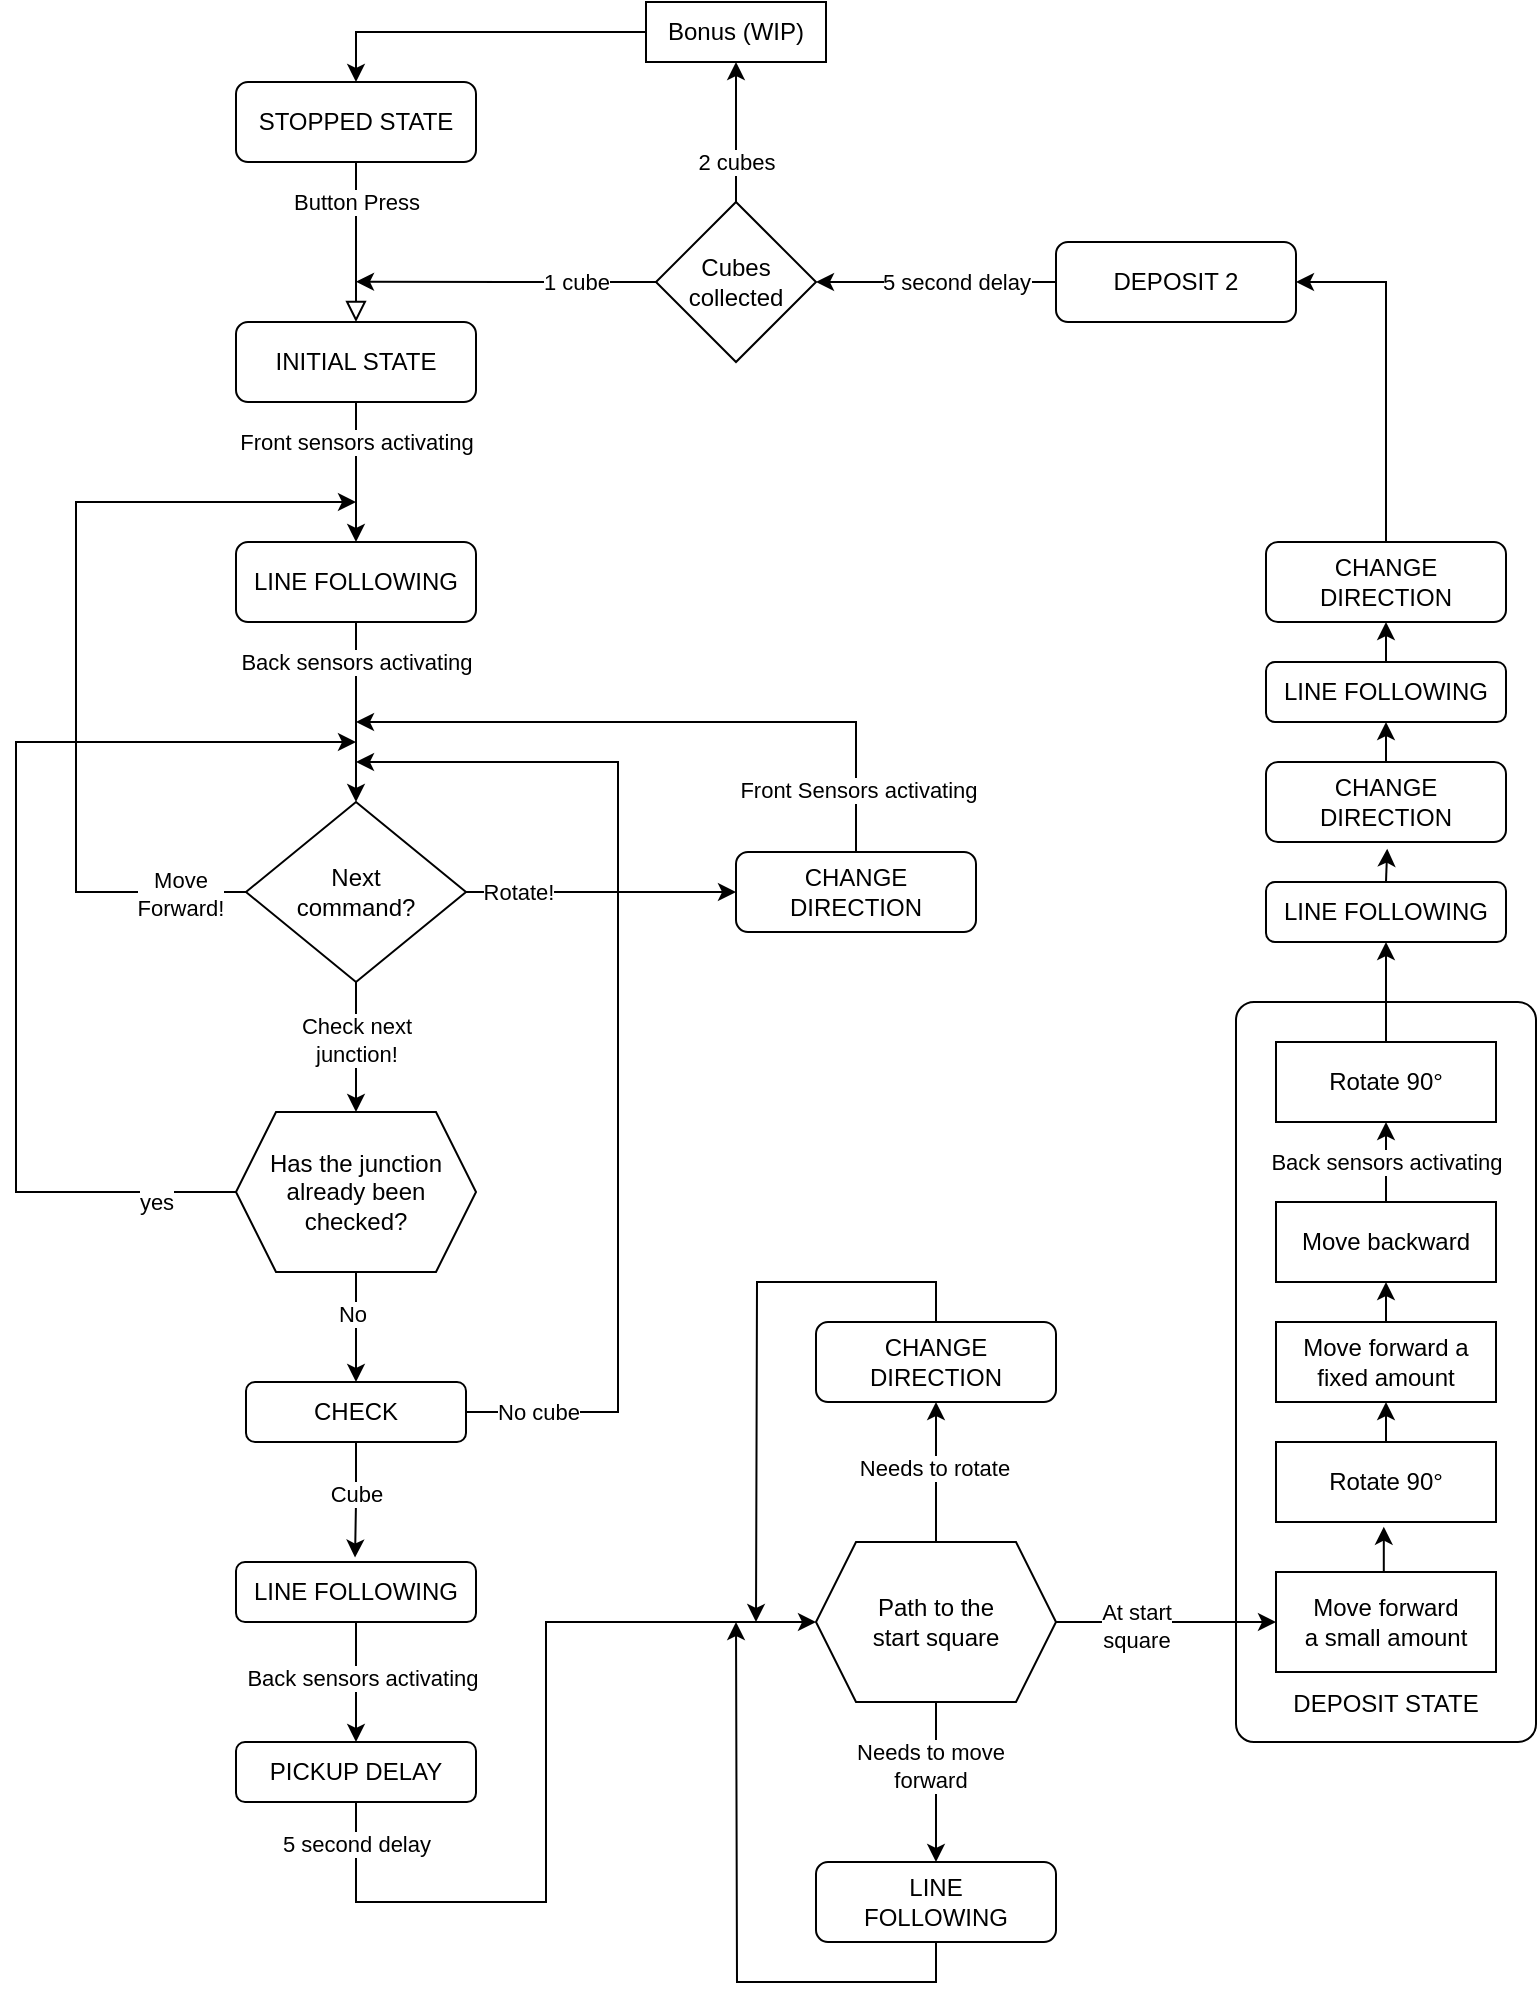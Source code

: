 <mxfile version="22.1.2" type="device">
  <diagram id="C5RBs43oDa-KdzZeNtuy" name="Page-1">
    <mxGraphModel dx="1195" dy="698" grid="1" gridSize="10" guides="1" tooltips="1" connect="1" arrows="1" fold="1" page="1" pageScale="1" pageWidth="827" pageHeight="1169" math="0" shadow="0">
      <root>
        <mxCell id="WIyWlLk6GJQsqaUBKTNV-0" />
        <mxCell id="WIyWlLk6GJQsqaUBKTNV-1" parent="WIyWlLk6GJQsqaUBKTNV-0" />
        <mxCell id="7er4wkN931L5qloyh4-r-80" value="&lt;br&gt;&lt;br&gt;&lt;br&gt;&lt;br&gt;&lt;br&gt;&lt;br&gt;&lt;br&gt;&lt;br&gt;&lt;br&gt;&lt;br&gt;&lt;br&gt;&lt;br&gt;&lt;br&gt;&lt;br&gt;&lt;br&gt;&lt;br&gt;&lt;br&gt;&lt;br&gt;&lt;br&gt;&lt;br&gt;&lt;br&gt;&lt;br&gt;&lt;br&gt;DEPOSIT STATE" style="rounded=1;whiteSpace=wrap;html=1;arcSize=6;" parent="WIyWlLk6GJQsqaUBKTNV-1" vertex="1">
          <mxGeometry x="660" y="510" width="150" height="370" as="geometry" />
        </mxCell>
        <mxCell id="WIyWlLk6GJQsqaUBKTNV-2" value="" style="rounded=0;html=1;jettySize=auto;orthogonalLoop=1;fontSize=11;endArrow=block;endFill=0;endSize=8;strokeWidth=1;shadow=0;labelBackgroundColor=none;edgeStyle=orthogonalEdgeStyle;entryX=0.5;entryY=0;entryDx=0;entryDy=0;" parent="WIyWlLk6GJQsqaUBKTNV-1" source="WIyWlLk6GJQsqaUBKTNV-3" target="7er4wkN931L5qloyh4-r-3" edge="1">
          <mxGeometry relative="1" as="geometry">
            <mxPoint x="90" y="250" as="targetPoint" />
          </mxGeometry>
        </mxCell>
        <mxCell id="7er4wkN931L5qloyh4-r-0" value="Button Press" style="edgeLabel;html=1;align=center;verticalAlign=middle;resizable=0;points=[];" parent="WIyWlLk6GJQsqaUBKTNV-2" vertex="1" connectable="0">
          <mxGeometry x="0.08" y="-1" relative="1" as="geometry">
            <mxPoint x="1" y="-23" as="offset" />
          </mxGeometry>
        </mxCell>
        <mxCell id="WIyWlLk6GJQsqaUBKTNV-3" value="STOPPED STATE" style="rounded=1;whiteSpace=wrap;html=1;fontSize=12;glass=0;strokeWidth=1;shadow=0;" parent="WIyWlLk6GJQsqaUBKTNV-1" vertex="1">
          <mxGeometry x="160" y="50" width="120" height="40" as="geometry" />
        </mxCell>
        <mxCell id="WIyWlLk6GJQsqaUBKTNV-9" value="Yes" style="edgeStyle=orthogonalEdgeStyle;rounded=0;html=1;jettySize=auto;orthogonalLoop=1;fontSize=11;endArrow=block;endFill=0;endSize=8;strokeWidth=1;shadow=0;labelBackgroundColor=none;" parent="WIyWlLk6GJQsqaUBKTNV-1" edge="1">
          <mxGeometry y="10" relative="1" as="geometry">
            <mxPoint as="offset" />
            <mxPoint x="320" y="330" as="targetPoint" />
          </mxGeometry>
        </mxCell>
        <mxCell id="7er4wkN931L5qloyh4-r-4" style="edgeStyle=orthogonalEdgeStyle;rounded=0;orthogonalLoop=1;jettySize=auto;html=1;exitX=0.5;exitY=1;exitDx=0;exitDy=0;entryX=0.5;entryY=0;entryDx=0;entryDy=0;" parent="WIyWlLk6GJQsqaUBKTNV-1" source="7er4wkN931L5qloyh4-r-3" target="7er4wkN931L5qloyh4-r-7" edge="1">
          <mxGeometry relative="1" as="geometry">
            <mxPoint x="219.857" y="280" as="targetPoint" />
          </mxGeometry>
        </mxCell>
        <mxCell id="7er4wkN931L5qloyh4-r-9" value="Front sensors activating" style="edgeLabel;html=1;align=center;verticalAlign=middle;resizable=0;points=[];" parent="7er4wkN931L5qloyh4-r-4" vertex="1" connectable="0">
          <mxGeometry x="-0.352" y="-1" relative="1" as="geometry">
            <mxPoint x="1" y="-3" as="offset" />
          </mxGeometry>
        </mxCell>
        <mxCell id="7er4wkN931L5qloyh4-r-3" value="INITIAL STATE" style="rounded=1;whiteSpace=wrap;html=1;" parent="WIyWlLk6GJQsqaUBKTNV-1" vertex="1">
          <mxGeometry x="160" y="170" width="120" height="40" as="geometry" />
        </mxCell>
        <mxCell id="7er4wkN931L5qloyh4-r-12" style="edgeStyle=orthogonalEdgeStyle;rounded=0;orthogonalLoop=1;jettySize=auto;html=1;exitX=0.5;exitY=1;exitDx=0;exitDy=0;entryX=0.5;entryY=0;entryDx=0;entryDy=0;" parent="WIyWlLk6GJQsqaUBKTNV-1" source="7er4wkN931L5qloyh4-r-7" target="7er4wkN931L5qloyh4-r-13" edge="1">
          <mxGeometry relative="1" as="geometry">
            <mxPoint x="219.857" y="390" as="targetPoint" />
          </mxGeometry>
        </mxCell>
        <mxCell id="7er4wkN931L5qloyh4-r-14" value="Back sensors activating" style="edgeLabel;html=1;align=center;verticalAlign=middle;resizable=0;points=[];" parent="7er4wkN931L5qloyh4-r-12" vertex="1" connectable="0">
          <mxGeometry x="-0.114" y="-2" relative="1" as="geometry">
            <mxPoint x="2" y="-20" as="offset" />
          </mxGeometry>
        </mxCell>
        <mxCell id="7er4wkN931L5qloyh4-r-7" value="LINE FOLLOWING" style="rounded=1;whiteSpace=wrap;html=1;" parent="WIyWlLk6GJQsqaUBKTNV-1" vertex="1">
          <mxGeometry x="160" y="280" width="120" height="40" as="geometry" />
        </mxCell>
        <mxCell id="7er4wkN931L5qloyh4-r-15" style="edgeStyle=orthogonalEdgeStyle;rounded=0;orthogonalLoop=1;jettySize=auto;html=1;exitX=1;exitY=0.5;exitDx=0;exitDy=0;entryX=0;entryY=0.5;entryDx=0;entryDy=0;" parent="WIyWlLk6GJQsqaUBKTNV-1" source="7er4wkN931L5qloyh4-r-13" target="7er4wkN931L5qloyh4-r-17" edge="1">
          <mxGeometry relative="1" as="geometry">
            <mxPoint x="350" y="435.286" as="targetPoint" />
          </mxGeometry>
        </mxCell>
        <mxCell id="7er4wkN931L5qloyh4-r-16" value="Rotate!" style="edgeLabel;html=1;align=center;verticalAlign=middle;resizable=0;points=[];" parent="7er4wkN931L5qloyh4-r-15" vertex="1" connectable="0">
          <mxGeometry x="-0.193" y="-1" relative="1" as="geometry">
            <mxPoint x="-29" y="-1" as="offset" />
          </mxGeometry>
        </mxCell>
        <mxCell id="7er4wkN931L5qloyh4-r-18" style="edgeStyle=orthogonalEdgeStyle;rounded=0;orthogonalLoop=1;jettySize=auto;html=1;exitX=0.5;exitY=1;exitDx=0;exitDy=0;entryX=0.5;entryY=0;entryDx=0;entryDy=0;" parent="WIyWlLk6GJQsqaUBKTNV-1" source="7er4wkN931L5qloyh4-r-13" target="7er4wkN931L5qloyh4-r-22" edge="1">
          <mxGeometry relative="1" as="geometry">
            <mxPoint x="219.857" y="550" as="targetPoint" />
          </mxGeometry>
        </mxCell>
        <mxCell id="7er4wkN931L5qloyh4-r-19" value="Check next&lt;br&gt;junction!" style="edgeLabel;html=1;align=center;verticalAlign=middle;resizable=0;points=[];" parent="7er4wkN931L5qloyh4-r-18" vertex="1" connectable="0">
          <mxGeometry x="-0.339" y="-1" relative="1" as="geometry">
            <mxPoint x="1" y="7" as="offset" />
          </mxGeometry>
        </mxCell>
        <mxCell id="7er4wkN931L5qloyh4-r-28" style="edgeStyle=orthogonalEdgeStyle;rounded=0;orthogonalLoop=1;jettySize=auto;html=1;exitX=0;exitY=0.5;exitDx=0;exitDy=0;" parent="WIyWlLk6GJQsqaUBKTNV-1" source="7er4wkN931L5qloyh4-r-13" edge="1">
          <mxGeometry relative="1" as="geometry">
            <mxPoint x="220" y="260" as="targetPoint" />
            <Array as="points">
              <mxPoint x="80" y="455" />
              <mxPoint x="80" y="260" />
            </Array>
          </mxGeometry>
        </mxCell>
        <mxCell id="7er4wkN931L5qloyh4-r-29" value="Move&lt;br&gt;Forward!" style="edgeLabel;html=1;align=center;verticalAlign=middle;resizable=0;points=[];" parent="7er4wkN931L5qloyh4-r-28" vertex="1" connectable="0">
          <mxGeometry x="-0.841" y="1" relative="1" as="geometry">
            <mxPoint as="offset" />
          </mxGeometry>
        </mxCell>
        <mxCell id="7er4wkN931L5qloyh4-r-13" value="Next&lt;br&gt;command?" style="rhombus;whiteSpace=wrap;html=1;" parent="WIyWlLk6GJQsqaUBKTNV-1" vertex="1">
          <mxGeometry x="165" y="410" width="110" height="90" as="geometry" />
        </mxCell>
        <mxCell id="7er4wkN931L5qloyh4-r-27" style="edgeStyle=orthogonalEdgeStyle;rounded=0;orthogonalLoop=1;jettySize=auto;html=1;exitX=0.5;exitY=0;exitDx=0;exitDy=0;" parent="WIyWlLk6GJQsqaUBKTNV-1" source="7er4wkN931L5qloyh4-r-17" edge="1">
          <mxGeometry relative="1" as="geometry">
            <mxPoint x="220" y="370" as="targetPoint" />
            <Array as="points">
              <mxPoint x="470" y="370" />
              <mxPoint x="220" y="370" />
            </Array>
          </mxGeometry>
        </mxCell>
        <mxCell id="7er4wkN931L5qloyh4-r-30" value="Front Sensors activating" style="edgeLabel;html=1;align=center;verticalAlign=middle;resizable=0;points=[];" parent="7er4wkN931L5qloyh4-r-27" vertex="1" connectable="0">
          <mxGeometry x="-0.804" y="-1" relative="1" as="geometry">
            <mxPoint as="offset" />
          </mxGeometry>
        </mxCell>
        <mxCell id="7er4wkN931L5qloyh4-r-17" value="CHANGE&lt;br&gt;DIRECTION" style="rounded=1;whiteSpace=wrap;html=1;" parent="WIyWlLk6GJQsqaUBKTNV-1" vertex="1">
          <mxGeometry x="410" y="435" width="120" height="40" as="geometry" />
        </mxCell>
        <mxCell id="7er4wkN931L5qloyh4-r-32" style="edgeStyle=orthogonalEdgeStyle;rounded=0;orthogonalLoop=1;jettySize=auto;html=1;exitX=1;exitY=0.5;exitDx=0;exitDy=0;" parent="WIyWlLk6GJQsqaUBKTNV-1" source="7er4wkN931L5qloyh4-r-20" edge="1">
          <mxGeometry relative="1" as="geometry">
            <mxPoint x="220" y="390" as="targetPoint" />
            <Array as="points">
              <mxPoint x="351" y="715" />
              <mxPoint x="351" y="390" />
            </Array>
          </mxGeometry>
        </mxCell>
        <mxCell id="7er4wkN931L5qloyh4-r-33" value="No cube" style="edgeLabel;html=1;align=center;verticalAlign=middle;resizable=0;points=[];" parent="7er4wkN931L5qloyh4-r-32" vertex="1" connectable="0">
          <mxGeometry x="-0.942" y="2" relative="1" as="geometry">
            <mxPoint x="20" y="2" as="offset" />
          </mxGeometry>
        </mxCell>
        <mxCell id="7er4wkN931L5qloyh4-r-34" style="edgeStyle=orthogonalEdgeStyle;rounded=0;orthogonalLoop=1;jettySize=auto;html=1;exitX=0.5;exitY=1;exitDx=0;exitDy=0;entryX=0.496;entryY=-0.075;entryDx=0;entryDy=0;entryPerimeter=0;" parent="WIyWlLk6GJQsqaUBKTNV-1" source="7er4wkN931L5qloyh4-r-20" target="7er4wkN931L5qloyh4-r-37" edge="1">
          <mxGeometry relative="1" as="geometry">
            <mxPoint x="220" y="790" as="targetPoint" />
          </mxGeometry>
        </mxCell>
        <mxCell id="7er4wkN931L5qloyh4-r-35" value="Cube" style="edgeLabel;html=1;align=center;verticalAlign=middle;resizable=0;points=[];" parent="7er4wkN931L5qloyh4-r-34" vertex="1" connectable="0">
          <mxGeometry x="-0.091" y="-4" relative="1" as="geometry">
            <mxPoint x="4" y="-1" as="offset" />
          </mxGeometry>
        </mxCell>
        <mxCell id="7er4wkN931L5qloyh4-r-20" value="CHECK" style="rounded=1;whiteSpace=wrap;html=1;" parent="WIyWlLk6GJQsqaUBKTNV-1" vertex="1">
          <mxGeometry x="165" y="700" width="110" height="30" as="geometry" />
        </mxCell>
        <mxCell id="7er4wkN931L5qloyh4-r-23" style="edgeStyle=orthogonalEdgeStyle;rounded=0;orthogonalLoop=1;jettySize=auto;html=1;exitX=0.5;exitY=1;exitDx=0;exitDy=0;entryX=0.5;entryY=0;entryDx=0;entryDy=0;" parent="WIyWlLk6GJQsqaUBKTNV-1" source="7er4wkN931L5qloyh4-r-22" target="7er4wkN931L5qloyh4-r-20" edge="1">
          <mxGeometry relative="1" as="geometry" />
        </mxCell>
        <mxCell id="7er4wkN931L5qloyh4-r-24" value="No" style="edgeLabel;html=1;align=center;verticalAlign=middle;resizable=0;points=[];" parent="7er4wkN931L5qloyh4-r-23" vertex="1" connectable="0">
          <mxGeometry x="-0.231" y="-2" relative="1" as="geometry">
            <mxPoint as="offset" />
          </mxGeometry>
        </mxCell>
        <mxCell id="7er4wkN931L5qloyh4-r-25" style="edgeStyle=orthogonalEdgeStyle;rounded=0;orthogonalLoop=1;jettySize=auto;html=1;" parent="WIyWlLk6GJQsqaUBKTNV-1" source="7er4wkN931L5qloyh4-r-22" edge="1">
          <mxGeometry relative="1" as="geometry">
            <mxPoint x="220" y="380" as="targetPoint" />
            <mxPoint x="60" y="620" as="sourcePoint" />
            <Array as="points">
              <mxPoint x="50" y="605" />
              <mxPoint x="50" y="380" />
            </Array>
          </mxGeometry>
        </mxCell>
        <mxCell id="7er4wkN931L5qloyh4-r-26" value="yes" style="edgeLabel;html=1;align=center;verticalAlign=middle;resizable=0;points=[];" parent="7er4wkN931L5qloyh4-r-25" vertex="1" connectable="0">
          <mxGeometry x="0.021" y="1" relative="1" as="geometry">
            <mxPoint x="71" y="153" as="offset" />
          </mxGeometry>
        </mxCell>
        <mxCell id="7er4wkN931L5qloyh4-r-22" value="Has the junction&lt;br&gt;already been checked?" style="shape=hexagon;perimeter=hexagonPerimeter2;whiteSpace=wrap;html=1;fixedSize=1;" parent="WIyWlLk6GJQsqaUBKTNV-1" vertex="1">
          <mxGeometry x="160" y="565" width="120" height="80" as="geometry" />
        </mxCell>
        <mxCell id="7er4wkN931L5qloyh4-r-39" style="edgeStyle=orthogonalEdgeStyle;rounded=0;orthogonalLoop=1;jettySize=auto;html=1;exitX=0.5;exitY=1;exitDx=0;exitDy=0;entryX=0.5;entryY=0;entryDx=0;entryDy=0;" parent="WIyWlLk6GJQsqaUBKTNV-1" source="7er4wkN931L5qloyh4-r-37" target="7er4wkN931L5qloyh4-r-49" edge="1">
          <mxGeometry relative="1" as="geometry">
            <mxPoint x="220" y="900" as="targetPoint" />
          </mxGeometry>
        </mxCell>
        <mxCell id="7er4wkN931L5qloyh4-r-40" value="Back sensors activating" style="edgeLabel;html=1;align=center;verticalAlign=middle;resizable=0;points=[];" parent="7er4wkN931L5qloyh4-r-39" vertex="1" connectable="0">
          <mxGeometry x="-0.074" y="3" relative="1" as="geometry">
            <mxPoint as="offset" />
          </mxGeometry>
        </mxCell>
        <mxCell id="7er4wkN931L5qloyh4-r-37" value="LINE FOLLOWING" style="rounded=1;whiteSpace=wrap;html=1;" parent="WIyWlLk6GJQsqaUBKTNV-1" vertex="1">
          <mxGeometry x="160" y="790" width="120" height="30" as="geometry" />
        </mxCell>
        <mxCell id="7er4wkN931L5qloyh4-r-51" style="edgeStyle=orthogonalEdgeStyle;rounded=0;orthogonalLoop=1;jettySize=auto;html=1;exitX=0.5;exitY=1;exitDx=0;exitDy=0;entryX=0;entryY=0.5;entryDx=0;entryDy=0;" parent="WIyWlLk6GJQsqaUBKTNV-1" source="7er4wkN931L5qloyh4-r-49" target="7er4wkN931L5qloyh4-r-54" edge="1">
          <mxGeometry relative="1" as="geometry">
            <mxPoint x="480" y="820" as="targetPoint" />
            <Array as="points">
              <mxPoint x="220" y="960" />
              <mxPoint x="315" y="960" />
              <mxPoint x="315" y="820" />
            </Array>
          </mxGeometry>
        </mxCell>
        <mxCell id="7er4wkN931L5qloyh4-r-52" value="5 second delay" style="edgeLabel;html=1;align=center;verticalAlign=middle;resizable=0;points=[];" parent="7er4wkN931L5qloyh4-r-51" vertex="1" connectable="0">
          <mxGeometry x="-0.216" y="-1" relative="1" as="geometry">
            <mxPoint x="-96" y="-10" as="offset" />
          </mxGeometry>
        </mxCell>
        <mxCell id="7er4wkN931L5qloyh4-r-49" value="PICKUP DELAY" style="rounded=1;whiteSpace=wrap;html=1;" parent="WIyWlLk6GJQsqaUBKTNV-1" vertex="1">
          <mxGeometry x="160" y="880" width="120" height="30" as="geometry" />
        </mxCell>
        <mxCell id="7er4wkN931L5qloyh4-r-56" style="edgeStyle=orthogonalEdgeStyle;rounded=0;orthogonalLoop=1;jettySize=auto;html=1;exitX=0.5;exitY=0;exitDx=0;exitDy=0;entryX=0.5;entryY=1;entryDx=0;entryDy=0;" parent="WIyWlLk6GJQsqaUBKTNV-1" source="7er4wkN931L5qloyh4-r-54" target="7er4wkN931L5qloyh4-r-59" edge="1">
          <mxGeometry relative="1" as="geometry">
            <mxPoint x="510" y="710" as="targetPoint" />
          </mxGeometry>
        </mxCell>
        <mxCell id="7er4wkN931L5qloyh4-r-57" value="Needs to rotate" style="edgeLabel;html=1;align=center;verticalAlign=middle;resizable=0;points=[];" parent="7er4wkN931L5qloyh4-r-56" vertex="1" connectable="0">
          <mxGeometry x="0.066" y="1" relative="1" as="geometry">
            <mxPoint as="offset" />
          </mxGeometry>
        </mxCell>
        <mxCell id="7er4wkN931L5qloyh4-r-61" style="edgeStyle=orthogonalEdgeStyle;rounded=0;orthogonalLoop=1;jettySize=auto;html=1;exitX=0.5;exitY=1;exitDx=0;exitDy=0;" parent="WIyWlLk6GJQsqaUBKTNV-1" source="7er4wkN931L5qloyh4-r-54" edge="1">
          <mxGeometry relative="1" as="geometry">
            <mxPoint x="510" y="940" as="targetPoint" />
          </mxGeometry>
        </mxCell>
        <mxCell id="7er4wkN931L5qloyh4-r-62" value="Needs to move&lt;br&gt;forward" style="edgeLabel;html=1;align=center;verticalAlign=middle;resizable=0;points=[];" parent="7er4wkN931L5qloyh4-r-61" vertex="1" connectable="0">
          <mxGeometry x="-0.205" y="-3" relative="1" as="geometry">
            <mxPoint as="offset" />
          </mxGeometry>
        </mxCell>
        <mxCell id="7er4wkN931L5qloyh4-r-65" style="edgeStyle=orthogonalEdgeStyle;rounded=0;orthogonalLoop=1;jettySize=auto;html=1;exitX=1;exitY=0.5;exitDx=0;exitDy=0;entryX=0;entryY=0.5;entryDx=0;entryDy=0;" parent="WIyWlLk6GJQsqaUBKTNV-1" source="7er4wkN931L5qloyh4-r-54" target="7er4wkN931L5qloyh4-r-71" edge="1">
          <mxGeometry relative="1" as="geometry">
            <mxPoint x="650" y="820" as="targetPoint" />
          </mxGeometry>
        </mxCell>
        <mxCell id="7er4wkN931L5qloyh4-r-66" value="At start&lt;br&gt;square" style="edgeLabel;html=1;align=center;verticalAlign=middle;resizable=0;points=[];" parent="7er4wkN931L5qloyh4-r-65" vertex="1" connectable="0">
          <mxGeometry x="-0.282" y="-2" relative="1" as="geometry">
            <mxPoint as="offset" />
          </mxGeometry>
        </mxCell>
        <mxCell id="7er4wkN931L5qloyh4-r-54" value="Path to the&lt;br&gt;start square" style="shape=hexagon;perimeter=hexagonPerimeter2;whiteSpace=wrap;html=1;fixedSize=1;" parent="WIyWlLk6GJQsqaUBKTNV-1" vertex="1">
          <mxGeometry x="450" y="780" width="120" height="80" as="geometry" />
        </mxCell>
        <mxCell id="7er4wkN931L5qloyh4-r-60" style="edgeStyle=orthogonalEdgeStyle;rounded=0;orthogonalLoop=1;jettySize=auto;html=1;exitX=0.5;exitY=0;exitDx=0;exitDy=0;" parent="WIyWlLk6GJQsqaUBKTNV-1" source="7er4wkN931L5qloyh4-r-59" edge="1">
          <mxGeometry relative="1" as="geometry">
            <mxPoint x="420" y="820" as="targetPoint" />
          </mxGeometry>
        </mxCell>
        <mxCell id="7er4wkN931L5qloyh4-r-59" value="CHANGE&lt;br&gt;DIRECTION" style="rounded=1;whiteSpace=wrap;html=1;" parent="WIyWlLk6GJQsqaUBKTNV-1" vertex="1">
          <mxGeometry x="450" y="670" width="120" height="40" as="geometry" />
        </mxCell>
        <mxCell id="7er4wkN931L5qloyh4-r-64" style="edgeStyle=orthogonalEdgeStyle;rounded=0;orthogonalLoop=1;jettySize=auto;html=1;exitX=0.5;exitY=1;exitDx=0;exitDy=0;" parent="WIyWlLk6GJQsqaUBKTNV-1" source="7er4wkN931L5qloyh4-r-63" edge="1">
          <mxGeometry relative="1" as="geometry">
            <mxPoint x="410" y="820" as="targetPoint" />
          </mxGeometry>
        </mxCell>
        <mxCell id="7er4wkN931L5qloyh4-r-63" value="LINE&lt;br&gt;FOLLOWING" style="rounded=1;whiteSpace=wrap;html=1;" parent="WIyWlLk6GJQsqaUBKTNV-1" vertex="1">
          <mxGeometry x="450" y="940" width="120" height="40" as="geometry" />
        </mxCell>
        <mxCell id="7er4wkN931L5qloyh4-r-71" value="Move forward&lt;br&gt;a small amount" style="rounded=0;whiteSpace=wrap;html=1;" parent="WIyWlLk6GJQsqaUBKTNV-1" vertex="1">
          <mxGeometry x="680" y="795" width="110" height="50" as="geometry" />
        </mxCell>
        <mxCell id="7er4wkN931L5qloyh4-r-78" style="edgeStyle=orthogonalEdgeStyle;rounded=0;orthogonalLoop=1;jettySize=auto;html=1;exitX=0.5;exitY=0;exitDx=0;exitDy=0;entryX=0.5;entryY=1;entryDx=0;entryDy=0;" parent="WIyWlLk6GJQsqaUBKTNV-1" source="7er4wkN931L5qloyh4-r-72" target="7er4wkN931L5qloyh4-r-74" edge="1">
          <mxGeometry relative="1" as="geometry" />
        </mxCell>
        <mxCell id="7er4wkN931L5qloyh4-r-72" value="Rotate 90°" style="rounded=0;whiteSpace=wrap;html=1;" parent="WIyWlLk6GJQsqaUBKTNV-1" vertex="1">
          <mxGeometry x="680" y="730" width="110" height="40" as="geometry" />
        </mxCell>
        <mxCell id="7er4wkN931L5qloyh4-r-79" style="edgeStyle=orthogonalEdgeStyle;rounded=0;orthogonalLoop=1;jettySize=auto;html=1;exitX=0.5;exitY=0;exitDx=0;exitDy=0;entryX=0.5;entryY=1;entryDx=0;entryDy=0;" parent="WIyWlLk6GJQsqaUBKTNV-1" source="7er4wkN931L5qloyh4-r-74" target="7er4wkN931L5qloyh4-r-75" edge="1">
          <mxGeometry relative="1" as="geometry" />
        </mxCell>
        <mxCell id="7er4wkN931L5qloyh4-r-74" value="Move forward a fixed amount" style="rounded=0;whiteSpace=wrap;html=1;" parent="WIyWlLk6GJQsqaUBKTNV-1" vertex="1">
          <mxGeometry x="680" y="670" width="110" height="40" as="geometry" />
        </mxCell>
        <mxCell id="7er4wkN931L5qloyh4-r-81" style="edgeStyle=orthogonalEdgeStyle;rounded=0;orthogonalLoop=1;jettySize=auto;html=1;exitX=0.5;exitY=0;exitDx=0;exitDy=0;" parent="WIyWlLk6GJQsqaUBKTNV-1" source="7er4wkN931L5qloyh4-r-85" edge="1">
          <mxGeometry relative="1" as="geometry">
            <mxPoint x="735.25" y="540" as="targetPoint" />
          </mxGeometry>
        </mxCell>
        <mxCell id="7er4wkN931L5qloyh4-r-75" value="Move backward" style="rounded=0;whiteSpace=wrap;html=1;" parent="WIyWlLk6GJQsqaUBKTNV-1" vertex="1">
          <mxGeometry x="680" y="610" width="110" height="40" as="geometry" />
        </mxCell>
        <mxCell id="7er4wkN931L5qloyh4-r-77" style="edgeStyle=orthogonalEdgeStyle;rounded=0;orthogonalLoop=1;jettySize=auto;html=1;exitX=0.5;exitY=0;exitDx=0;exitDy=0;entryX=0.49;entryY=1.059;entryDx=0;entryDy=0;entryPerimeter=0;" parent="WIyWlLk6GJQsqaUBKTNV-1" source="7er4wkN931L5qloyh4-r-71" target="7er4wkN931L5qloyh4-r-72" edge="1">
          <mxGeometry relative="1" as="geometry" />
        </mxCell>
        <mxCell id="7er4wkN931L5qloyh4-r-95" style="edgeStyle=orthogonalEdgeStyle;rounded=0;orthogonalLoop=1;jettySize=auto;html=1;exitX=0.5;exitY=0;exitDx=0;exitDy=0;entryX=0.5;entryY=1;entryDx=0;entryDy=0;" parent="WIyWlLk6GJQsqaUBKTNV-1" source="7er4wkN931L5qloyh4-r-84" target="7er4wkN931L5qloyh4-r-92" edge="1">
          <mxGeometry relative="1" as="geometry" />
        </mxCell>
        <mxCell id="7er4wkN931L5qloyh4-r-84" value="CHANGE&lt;br&gt;DIRECTION" style="rounded=1;whiteSpace=wrap;html=1;" parent="WIyWlLk6GJQsqaUBKTNV-1" vertex="1">
          <mxGeometry x="675" y="390" width="120" height="40" as="geometry" />
        </mxCell>
        <mxCell id="7er4wkN931L5qloyh4-r-86" value="" style="edgeStyle=orthogonalEdgeStyle;rounded=0;orthogonalLoop=1;jettySize=auto;html=1;exitX=0.5;exitY=0;exitDx=0;exitDy=0;entryX=0.5;entryY=1;entryDx=0;entryDy=0;" parent="WIyWlLk6GJQsqaUBKTNV-1" source="7er4wkN931L5qloyh4-r-75" target="7er4wkN931L5qloyh4-r-85" edge="1">
          <mxGeometry relative="1" as="geometry">
            <mxPoint x="735.25" y="540" as="targetPoint" />
            <mxPoint x="735" y="610" as="sourcePoint" />
          </mxGeometry>
        </mxCell>
        <mxCell id="7er4wkN931L5qloyh4-r-87" value="Back sensors activating" style="edgeLabel;html=1;align=center;verticalAlign=middle;resizable=0;points=[];" parent="7er4wkN931L5qloyh4-r-86" vertex="1" connectable="0">
          <mxGeometry x="-0.146" y="1" relative="1" as="geometry">
            <mxPoint x="1" y="-3" as="offset" />
          </mxGeometry>
        </mxCell>
        <mxCell id="7er4wkN931L5qloyh4-r-88" style="edgeStyle=orthogonalEdgeStyle;rounded=0;orthogonalLoop=1;jettySize=auto;html=1;exitX=0.5;exitY=0;exitDx=0;exitDy=0;entryX=0.5;entryY=1;entryDx=0;entryDy=0;" parent="WIyWlLk6GJQsqaUBKTNV-1" source="7er4wkN931L5qloyh4-r-85" target="7er4wkN931L5qloyh4-r-89" edge="1">
          <mxGeometry relative="1" as="geometry">
            <mxPoint x="734.892" y="480" as="targetPoint" />
            <mxPoint x="734.65" y="520" as="sourcePoint" />
          </mxGeometry>
        </mxCell>
        <mxCell id="7er4wkN931L5qloyh4-r-85" value="Rotate 90°" style="rounded=0;whiteSpace=wrap;html=1;" parent="WIyWlLk6GJQsqaUBKTNV-1" vertex="1">
          <mxGeometry x="680" y="530" width="110" height="40" as="geometry" />
        </mxCell>
        <mxCell id="7er4wkN931L5qloyh4-r-89" value="LINE FOLLOWING" style="rounded=1;whiteSpace=wrap;html=1;" parent="WIyWlLk6GJQsqaUBKTNV-1" vertex="1">
          <mxGeometry x="675" y="450" width="120" height="30" as="geometry" />
        </mxCell>
        <mxCell id="7er4wkN931L5qloyh4-r-97" style="edgeStyle=orthogonalEdgeStyle;rounded=0;orthogonalLoop=1;jettySize=auto;html=1;exitX=0.5;exitY=0;exitDx=0;exitDy=0;entryX=0.5;entryY=1;entryDx=0;entryDy=0;" parent="WIyWlLk6GJQsqaUBKTNV-1" source="7er4wkN931L5qloyh4-r-92" target="7er4wkN931L5qloyh4-r-93" edge="1">
          <mxGeometry relative="1" as="geometry" />
        </mxCell>
        <mxCell id="7er4wkN931L5qloyh4-r-92" value="LINE FOLLOWING" style="rounded=1;whiteSpace=wrap;html=1;" parent="WIyWlLk6GJQsqaUBKTNV-1" vertex="1">
          <mxGeometry x="675" y="340" width="120" height="30" as="geometry" />
        </mxCell>
        <mxCell id="7er4wkN931L5qloyh4-r-99" style="edgeStyle=orthogonalEdgeStyle;rounded=0;orthogonalLoop=1;jettySize=auto;html=1;exitX=0.5;exitY=0;exitDx=0;exitDy=0;entryX=1;entryY=0.5;entryDx=0;entryDy=0;" parent="WIyWlLk6GJQsqaUBKTNV-1" source="7er4wkN931L5qloyh4-r-93" target="7er4wkN931L5qloyh4-r-98" edge="1">
          <mxGeometry relative="1" as="geometry" />
        </mxCell>
        <mxCell id="7er4wkN931L5qloyh4-r-93" value="CHANGE&lt;br&gt;DIRECTION" style="rounded=1;whiteSpace=wrap;html=1;" parent="WIyWlLk6GJQsqaUBKTNV-1" vertex="1">
          <mxGeometry x="675" y="280" width="120" height="40" as="geometry" />
        </mxCell>
        <mxCell id="7er4wkN931L5qloyh4-r-94" style="edgeStyle=orthogonalEdgeStyle;rounded=0;orthogonalLoop=1;jettySize=auto;html=1;exitX=0.5;exitY=0;exitDx=0;exitDy=0;entryX=0.505;entryY=1.084;entryDx=0;entryDy=0;entryPerimeter=0;" parent="WIyWlLk6GJQsqaUBKTNV-1" source="7er4wkN931L5qloyh4-r-89" target="7er4wkN931L5qloyh4-r-84" edge="1">
          <mxGeometry relative="1" as="geometry" />
        </mxCell>
        <mxCell id="7er4wkN931L5qloyh4-r-100" style="edgeStyle=orthogonalEdgeStyle;rounded=0;orthogonalLoop=1;jettySize=auto;html=1;exitX=0;exitY=0.5;exitDx=0;exitDy=0;" parent="WIyWlLk6GJQsqaUBKTNV-1" source="7er4wkN931L5qloyh4-r-98" edge="1">
          <mxGeometry relative="1" as="geometry">
            <mxPoint x="450" y="150" as="targetPoint" />
            <Array as="points">
              <mxPoint x="470" y="150" />
              <mxPoint x="470" y="150" />
            </Array>
          </mxGeometry>
        </mxCell>
        <mxCell id="7er4wkN931L5qloyh4-r-101" value="5 second delay" style="edgeLabel;html=1;align=center;verticalAlign=middle;resizable=0;points=[];" parent="7er4wkN931L5qloyh4-r-100" vertex="1" connectable="0">
          <mxGeometry x="-0.536" y="2" relative="1" as="geometry">
            <mxPoint x="-22" y="-2" as="offset" />
          </mxGeometry>
        </mxCell>
        <mxCell id="7er4wkN931L5qloyh4-r-98" value="DEPOSIT 2" style="rounded=1;whiteSpace=wrap;html=1;" parent="WIyWlLk6GJQsqaUBKTNV-1" vertex="1">
          <mxGeometry x="570" y="130" width="120" height="40" as="geometry" />
        </mxCell>
        <mxCell id="RScdrFz3uXLyJBP3mZ5_-1" style="edgeStyle=orthogonalEdgeStyle;rounded=0;orthogonalLoop=1;jettySize=auto;html=1;exitX=0;exitY=0.5;exitDx=0;exitDy=0;" edge="1" parent="WIyWlLk6GJQsqaUBKTNV-1" source="RScdrFz3uXLyJBP3mZ5_-0">
          <mxGeometry relative="1" as="geometry">
            <mxPoint x="220" y="149.86" as="targetPoint" />
          </mxGeometry>
        </mxCell>
        <mxCell id="RScdrFz3uXLyJBP3mZ5_-2" value="1 cube" style="edgeLabel;html=1;align=center;verticalAlign=middle;resizable=0;points=[];" vertex="1" connectable="0" parent="RScdrFz3uXLyJBP3mZ5_-1">
          <mxGeometry x="-0.668" y="2" relative="1" as="geometry">
            <mxPoint x="-15" y="-2" as="offset" />
          </mxGeometry>
        </mxCell>
        <mxCell id="RScdrFz3uXLyJBP3mZ5_-3" style="edgeStyle=orthogonalEdgeStyle;rounded=0;orthogonalLoop=1;jettySize=auto;html=1;exitX=0.5;exitY=0;exitDx=0;exitDy=0;entryX=0.5;entryY=1;entryDx=0;entryDy=0;" edge="1" parent="WIyWlLk6GJQsqaUBKTNV-1" source="RScdrFz3uXLyJBP3mZ5_-0" target="RScdrFz3uXLyJBP3mZ5_-6">
          <mxGeometry relative="1" as="geometry" />
        </mxCell>
        <mxCell id="RScdrFz3uXLyJBP3mZ5_-4" value="2 cubes" style="edgeLabel;html=1;align=center;verticalAlign=middle;resizable=0;points=[];" vertex="1" connectable="0" parent="RScdrFz3uXLyJBP3mZ5_-3">
          <mxGeometry x="-0.864" y="-1" relative="1" as="geometry">
            <mxPoint x="-1" y="-15" as="offset" />
          </mxGeometry>
        </mxCell>
        <mxCell id="RScdrFz3uXLyJBP3mZ5_-0" value="Cubes&lt;br&gt;collected" style="rhombus;whiteSpace=wrap;html=1;" vertex="1" parent="WIyWlLk6GJQsqaUBKTNV-1">
          <mxGeometry x="370" y="110" width="80" height="80" as="geometry" />
        </mxCell>
        <mxCell id="RScdrFz3uXLyJBP3mZ5_-7" style="edgeStyle=orthogonalEdgeStyle;rounded=0;orthogonalLoop=1;jettySize=auto;html=1;exitX=0;exitY=0.5;exitDx=0;exitDy=0;entryX=0.5;entryY=0;entryDx=0;entryDy=0;" edge="1" parent="WIyWlLk6GJQsqaUBKTNV-1" source="RScdrFz3uXLyJBP3mZ5_-6" target="WIyWlLk6GJQsqaUBKTNV-3">
          <mxGeometry relative="1" as="geometry" />
        </mxCell>
        <mxCell id="RScdrFz3uXLyJBP3mZ5_-6" value="Bonus (WIP)" style="whiteSpace=wrap;html=1;" vertex="1" parent="WIyWlLk6GJQsqaUBKTNV-1">
          <mxGeometry x="365" y="10" width="90" height="30" as="geometry" />
        </mxCell>
      </root>
    </mxGraphModel>
  </diagram>
</mxfile>
